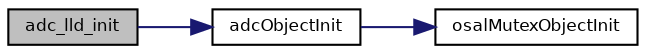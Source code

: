 digraph "adc_lld_init"
{
  bgcolor="transparent";
  edge [fontname="Helvetica",fontsize="8",labelfontname="Helvetica",labelfontsize="8"];
  node [fontname="Helvetica",fontsize="8",shape=record];
  rankdir="LR";
  Node36 [label="adc_lld_init",height=0.2,width=0.4,color="black", fillcolor="grey75", style="filled", fontcolor="black"];
  Node36 -> Node37 [color="midnightblue",fontsize="8",style="solid",fontname="Helvetica"];
  Node37 [label="adcObjectInit",height=0.2,width=0.4,color="black",URL="$group___a_d_c.html#gac7f619e304c79c17f19221d05138d405",tooltip="Initializes the standard part of a ADCDriver structure. "];
  Node37 -> Node38 [color="midnightblue",fontsize="8",style="solid",fontname="Helvetica"];
  Node38 [label="osalMutexObjectInit",height=0.2,width=0.4,color="black",URL="$group___o_s_a_l.html#ga156fb36e0f0ea799f2bfe31970337de7",tooltip="Initializes s mutex_t object. "];
}
